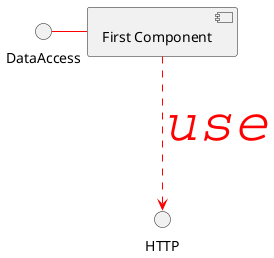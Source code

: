 {
  "sha1": "1kferq11dgpz8xqm9vzzwi4xervmhq7",
  "insertion": {
    "when": "2024-05-30T20:48:19.714Z",
    "user": "plantuml@gmail.com"
  }
}
@startuml

skinparam ComponentArrowColor #FF0000
skinparam ComponentArrowFontColor #FF0000
skinparam ComponentArrowFontName Courier
skinparam ComponentArrowFontStyle Italic
skinparam ComponentArrowFontSize 58

DataAccess - [First Component]
[First Component] ..> HTTP : use

@enduml
